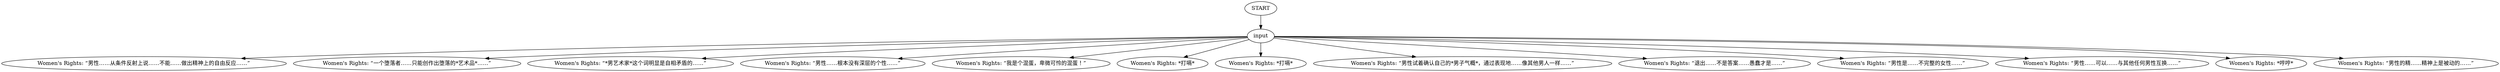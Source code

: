 # COAST / WOMENS RIGHTS second stage barks
# Barks for WR protester post-mercenary tribunal. The Women's Rights protester is drunk, lying in the sand. He uses the tare drunk/working class drunk idle animation.
# ==================================================
digraph G {
	  0 [label="START"];
	  1 [label="input"];
	  2 [label="Women's Rights: “男性……从条件反射上说……不能……做出精神上的自由反应……”"];
	  3 [label="Women's Rights: “一个堕落者……只能创作出堕落的*艺术品*……”"];
	  4 [label="Women's Rights: “*男艺术家*这个词明显是自相矛盾的……”"];
	  5 [label="Women's Rights: “男性……根本没有深层的个性……”"];
	  6 [label="Women's Rights: “我是个混蛋，卑微可怜的混蛋！”"];
	  7 [label="Women's Rights: *打嗝*"];
	  9 [label="Women's Rights: *打嗝*"];
	  10 [label="Women's Rights: “男性试着确认自己的*男子气概*，通过表现地……像其他男人一样……”"];
	  11 [label="Women's Rights: “退出……不是答案……愚蠢才是……”"];
	  12 [label="Women's Rights: “男性是……不完整的女性……”"];
	  13 [label="Women's Rights: “男性……可以……与其他任何男性互换……”"];
	  14 [label="Women's Rights: *哼哼*"];
	  15 [label="Women's Rights: “男性的精……精神上是被动的……”"];
	  0 -> 1
	  1 -> 2
	  1 -> 3
	  1 -> 4
	  1 -> 5
	  1 -> 6
	  1 -> 7
	  1 -> 9
	  1 -> 10
	  1 -> 11
	  1 -> 12
	  1 -> 13
	  1 -> 14
	  1 -> 15
}

